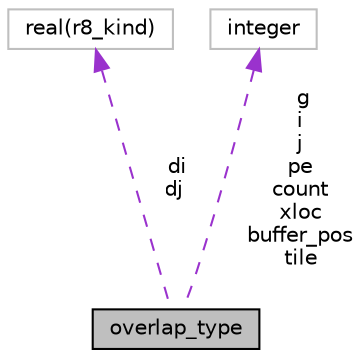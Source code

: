 digraph "overlap_type"
{
 // INTERACTIVE_SVG=YES
 // LATEX_PDF_SIZE
  edge [fontname="Helvetica",fontsize="10",labelfontname="Helvetica",labelfontsize="10"];
  node [fontname="Helvetica",fontsize="10",shape=record];
  Node1 [label="overlap_type",height=0.2,width=0.4,color="black", fillcolor="grey75", style="filled", fontcolor="black",tooltip="Private type for overlap exchange grid data."];
  Node2 -> Node1 [dir="back",color="darkorchid3",fontsize="10",style="dashed",label=" di\ndj" ,fontname="Helvetica"];
  Node2 [label="real(r8_kind)",height=0.2,width=0.4,color="grey75", fillcolor="white", style="filled",tooltip=" "];
  Node3 -> Node1 [dir="back",color="darkorchid3",fontsize="10",style="dashed",label=" g\ni\nj\npe\ncount\nxloc\nbuffer_pos\ntile" ,fontname="Helvetica"];
  Node3 [label="integer",height=0.2,width=0.4,color="grey75", fillcolor="white", style="filled",tooltip=" "];
}
